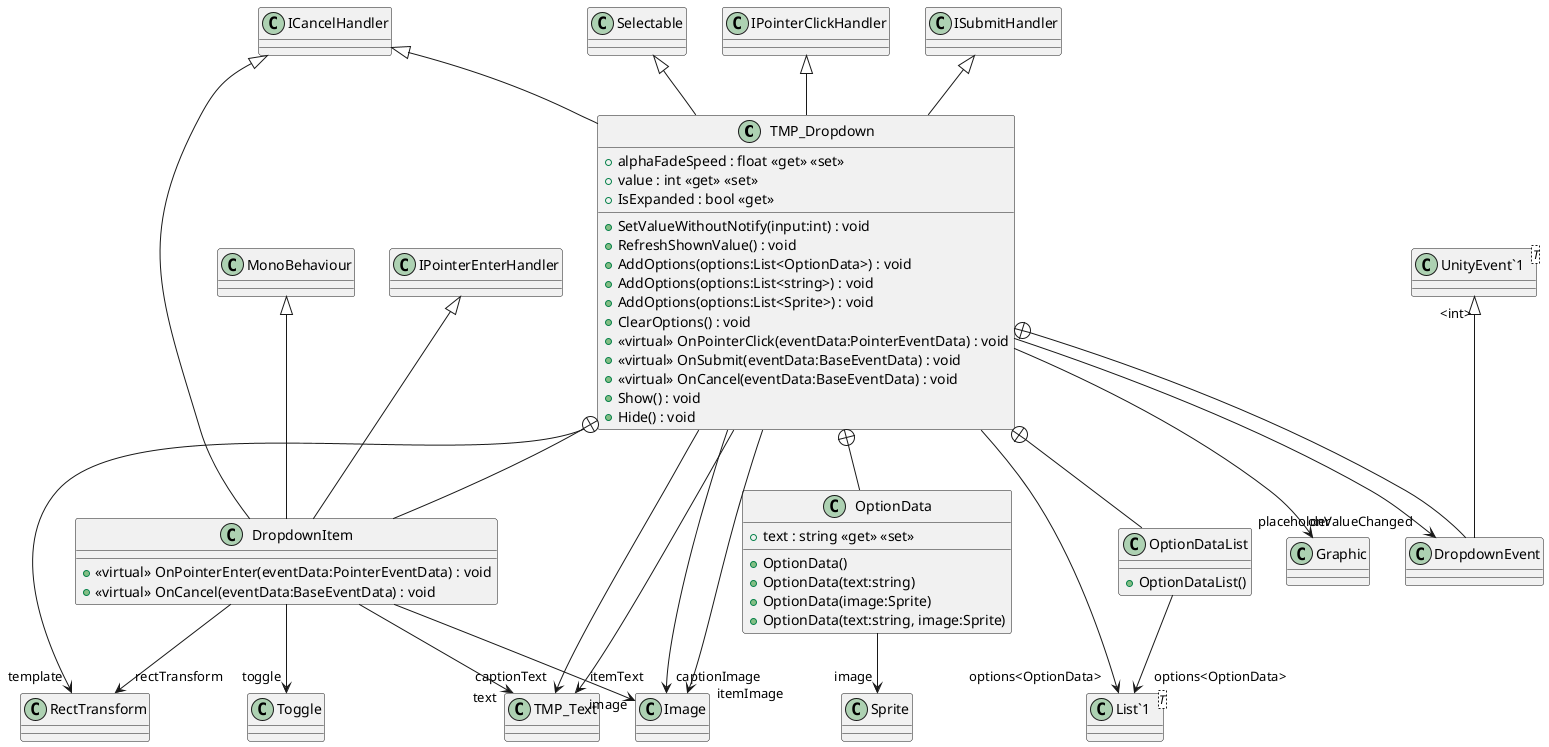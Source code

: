 @startuml
class TMP_Dropdown {
    + alphaFadeSpeed : float <<get>> <<set>>
    + value : int <<get>> <<set>>
    + SetValueWithoutNotify(input:int) : void
    + IsExpanded : bool <<get>>
    + RefreshShownValue() : void
    + AddOptions(options:List<OptionData>) : void
    + AddOptions(options:List<string>) : void
    + AddOptions(options:List<Sprite>) : void
    + ClearOptions() : void
    + <<virtual>> OnPointerClick(eventData:PointerEventData) : void
    + <<virtual>> OnSubmit(eventData:BaseEventData) : void
    + <<virtual>> OnCancel(eventData:BaseEventData) : void
    + Show() : void
    + Hide() : void
}
class DropdownItem {
    + <<virtual>> OnPointerEnter(eventData:PointerEventData) : void
    + <<virtual>> OnCancel(eventData:BaseEventData) : void
}
class OptionData {
    + text : string <<get>> <<set>>
    + OptionData()
    + OptionData(text:string)
    + OptionData(image:Sprite)
    + OptionData(text:string, image:Sprite)
}
class OptionDataList {
    + OptionDataList()
}
class DropdownEvent {
}
class "List`1"<T> {
}
class "UnityEvent`1"<T> {
}
Selectable <|-- TMP_Dropdown
IPointerClickHandler <|-- TMP_Dropdown
ISubmitHandler <|-- TMP_Dropdown
ICancelHandler <|-- TMP_Dropdown
TMP_Dropdown --> "template" RectTransform
TMP_Dropdown --> "captionText" TMP_Text
TMP_Dropdown --> "captionImage" Image
TMP_Dropdown --> "placeholder" Graphic
TMP_Dropdown --> "itemText" TMP_Text
TMP_Dropdown --> "itemImage" Image
TMP_Dropdown --> "options<OptionData>" "List`1"
TMP_Dropdown --> "onValueChanged" DropdownEvent
TMP_Dropdown +-- DropdownItem
MonoBehaviour <|-- DropdownItem
IPointerEnterHandler <|-- DropdownItem
ICancelHandler <|-- DropdownItem
DropdownItem --> "text" TMP_Text
DropdownItem --> "image" Image
DropdownItem --> "rectTransform" RectTransform
DropdownItem --> "toggle" Toggle
TMP_Dropdown +-- OptionData
OptionData --> "image" Sprite
TMP_Dropdown +-- OptionDataList
OptionDataList --> "options<OptionData>" "List`1"
TMP_Dropdown +-- DropdownEvent
"UnityEvent`1" "<int>" <|-- DropdownEvent
@enduml
